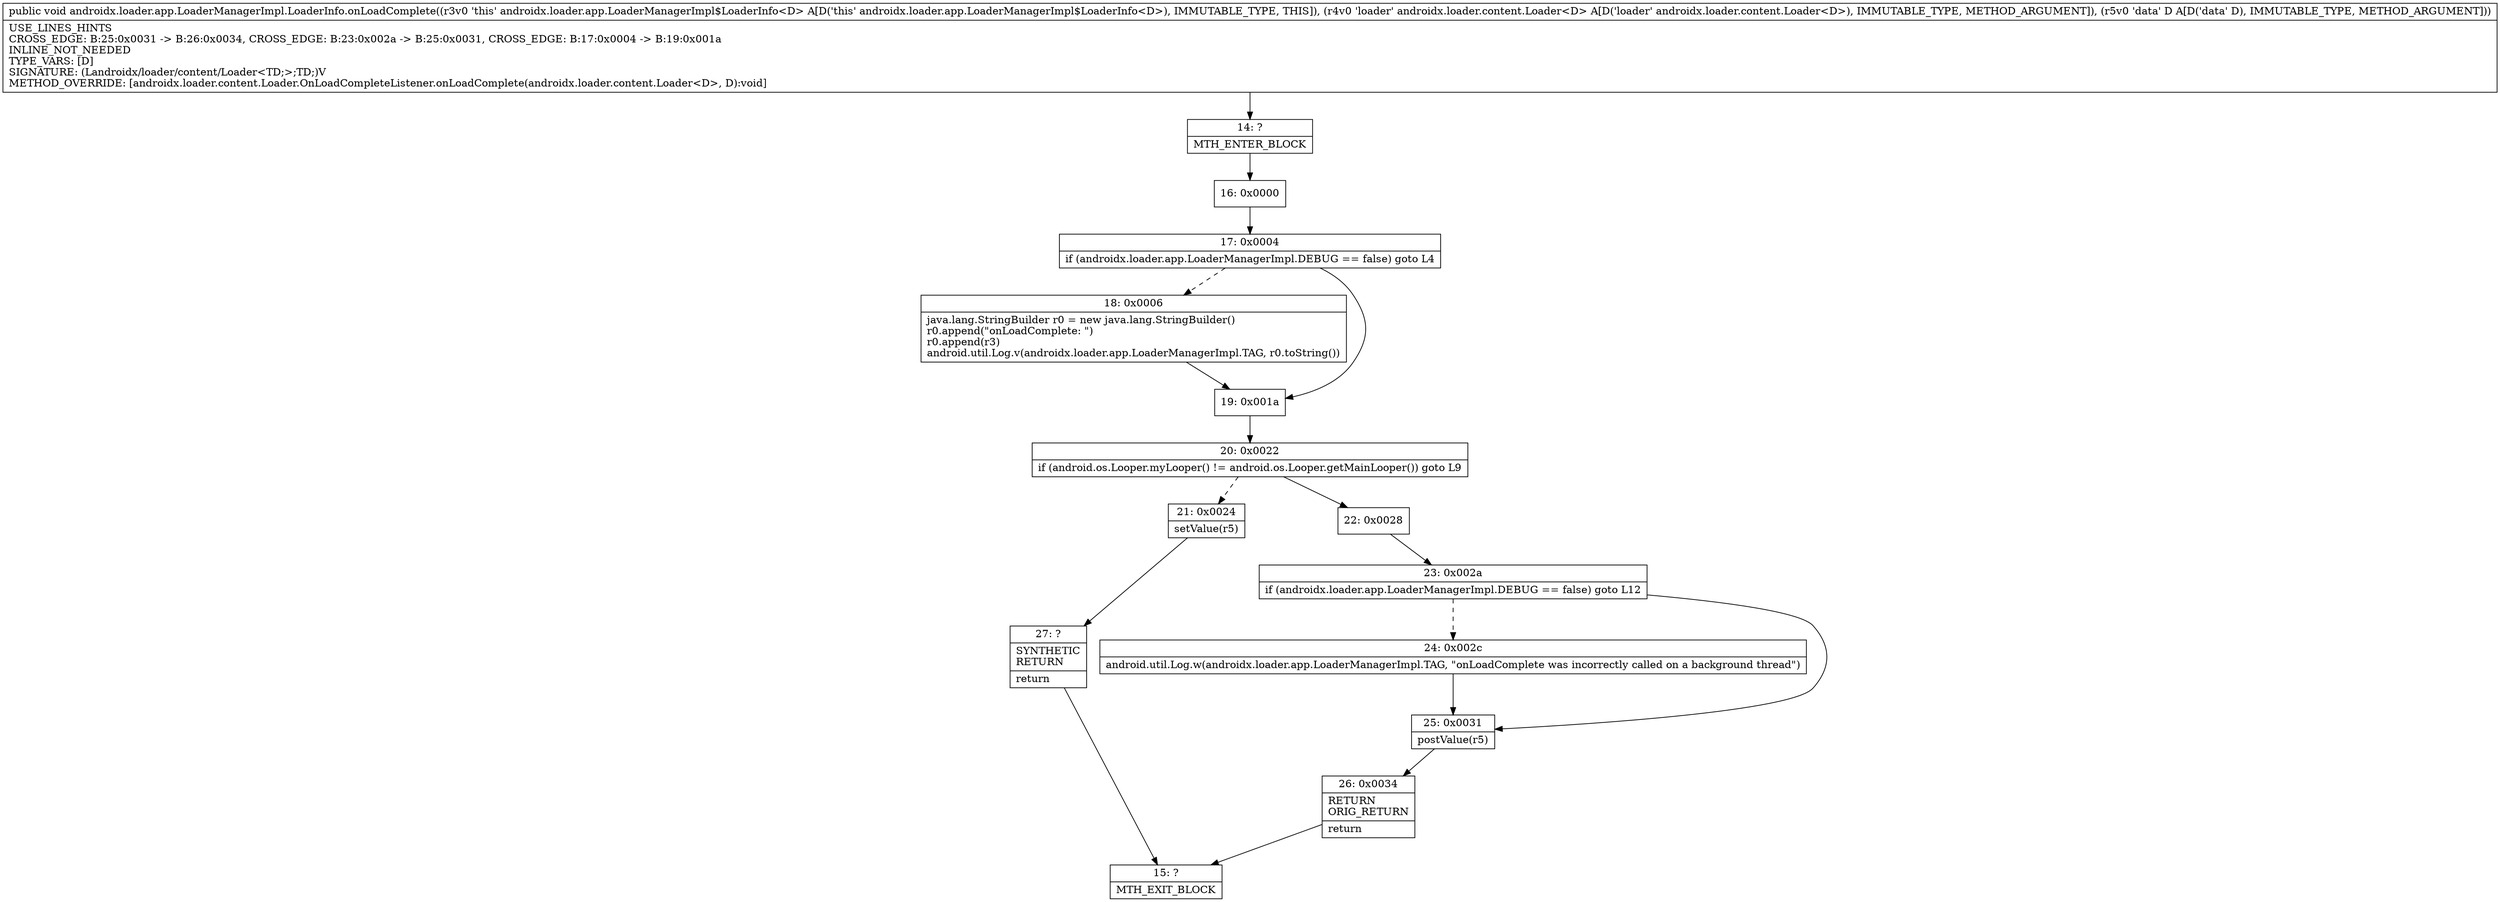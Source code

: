 digraph "CFG forandroidx.loader.app.LoaderManagerImpl.LoaderInfo.onLoadComplete(Landroidx\/loader\/content\/Loader;Ljava\/lang\/Object;)V" {
Node_14 [shape=record,label="{14\:\ ?|MTH_ENTER_BLOCK\l}"];
Node_16 [shape=record,label="{16\:\ 0x0000}"];
Node_17 [shape=record,label="{17\:\ 0x0004|if (androidx.loader.app.LoaderManagerImpl.DEBUG == false) goto L4\l}"];
Node_18 [shape=record,label="{18\:\ 0x0006|java.lang.StringBuilder r0 = new java.lang.StringBuilder()\lr0.append(\"onLoadComplete: \")\lr0.append(r3)\landroid.util.Log.v(androidx.loader.app.LoaderManagerImpl.TAG, r0.toString())\l}"];
Node_19 [shape=record,label="{19\:\ 0x001a}"];
Node_20 [shape=record,label="{20\:\ 0x0022|if (android.os.Looper.myLooper() != android.os.Looper.getMainLooper()) goto L9\l}"];
Node_21 [shape=record,label="{21\:\ 0x0024|setValue(r5)\l}"];
Node_27 [shape=record,label="{27\:\ ?|SYNTHETIC\lRETURN\l|return\l}"];
Node_15 [shape=record,label="{15\:\ ?|MTH_EXIT_BLOCK\l}"];
Node_22 [shape=record,label="{22\:\ 0x0028}"];
Node_23 [shape=record,label="{23\:\ 0x002a|if (androidx.loader.app.LoaderManagerImpl.DEBUG == false) goto L12\l}"];
Node_24 [shape=record,label="{24\:\ 0x002c|android.util.Log.w(androidx.loader.app.LoaderManagerImpl.TAG, \"onLoadComplete was incorrectly called on a background thread\")\l}"];
Node_25 [shape=record,label="{25\:\ 0x0031|postValue(r5)\l}"];
Node_26 [shape=record,label="{26\:\ 0x0034|RETURN\lORIG_RETURN\l|return\l}"];
MethodNode[shape=record,label="{public void androidx.loader.app.LoaderManagerImpl.LoaderInfo.onLoadComplete((r3v0 'this' androidx.loader.app.LoaderManagerImpl$LoaderInfo\<D\> A[D('this' androidx.loader.app.LoaderManagerImpl$LoaderInfo\<D\>), IMMUTABLE_TYPE, THIS]), (r4v0 'loader' androidx.loader.content.Loader\<D\> A[D('loader' androidx.loader.content.Loader\<D\>), IMMUTABLE_TYPE, METHOD_ARGUMENT]), (r5v0 'data' D A[D('data' D), IMMUTABLE_TYPE, METHOD_ARGUMENT]))  | USE_LINES_HINTS\lCROSS_EDGE: B:25:0x0031 \-\> B:26:0x0034, CROSS_EDGE: B:23:0x002a \-\> B:25:0x0031, CROSS_EDGE: B:17:0x0004 \-\> B:19:0x001a\lINLINE_NOT_NEEDED\lTYPE_VARS: [D]\lSIGNATURE: (Landroidx\/loader\/content\/Loader\<TD;\>;TD;)V\lMETHOD_OVERRIDE: [androidx.loader.content.Loader.OnLoadCompleteListener.onLoadComplete(androidx.loader.content.Loader\<D\>, D):void]\l}"];
MethodNode -> Node_14;Node_14 -> Node_16;
Node_16 -> Node_17;
Node_17 -> Node_18[style=dashed];
Node_17 -> Node_19;
Node_18 -> Node_19;
Node_19 -> Node_20;
Node_20 -> Node_21[style=dashed];
Node_20 -> Node_22;
Node_21 -> Node_27;
Node_27 -> Node_15;
Node_22 -> Node_23;
Node_23 -> Node_24[style=dashed];
Node_23 -> Node_25;
Node_24 -> Node_25;
Node_25 -> Node_26;
Node_26 -> Node_15;
}

